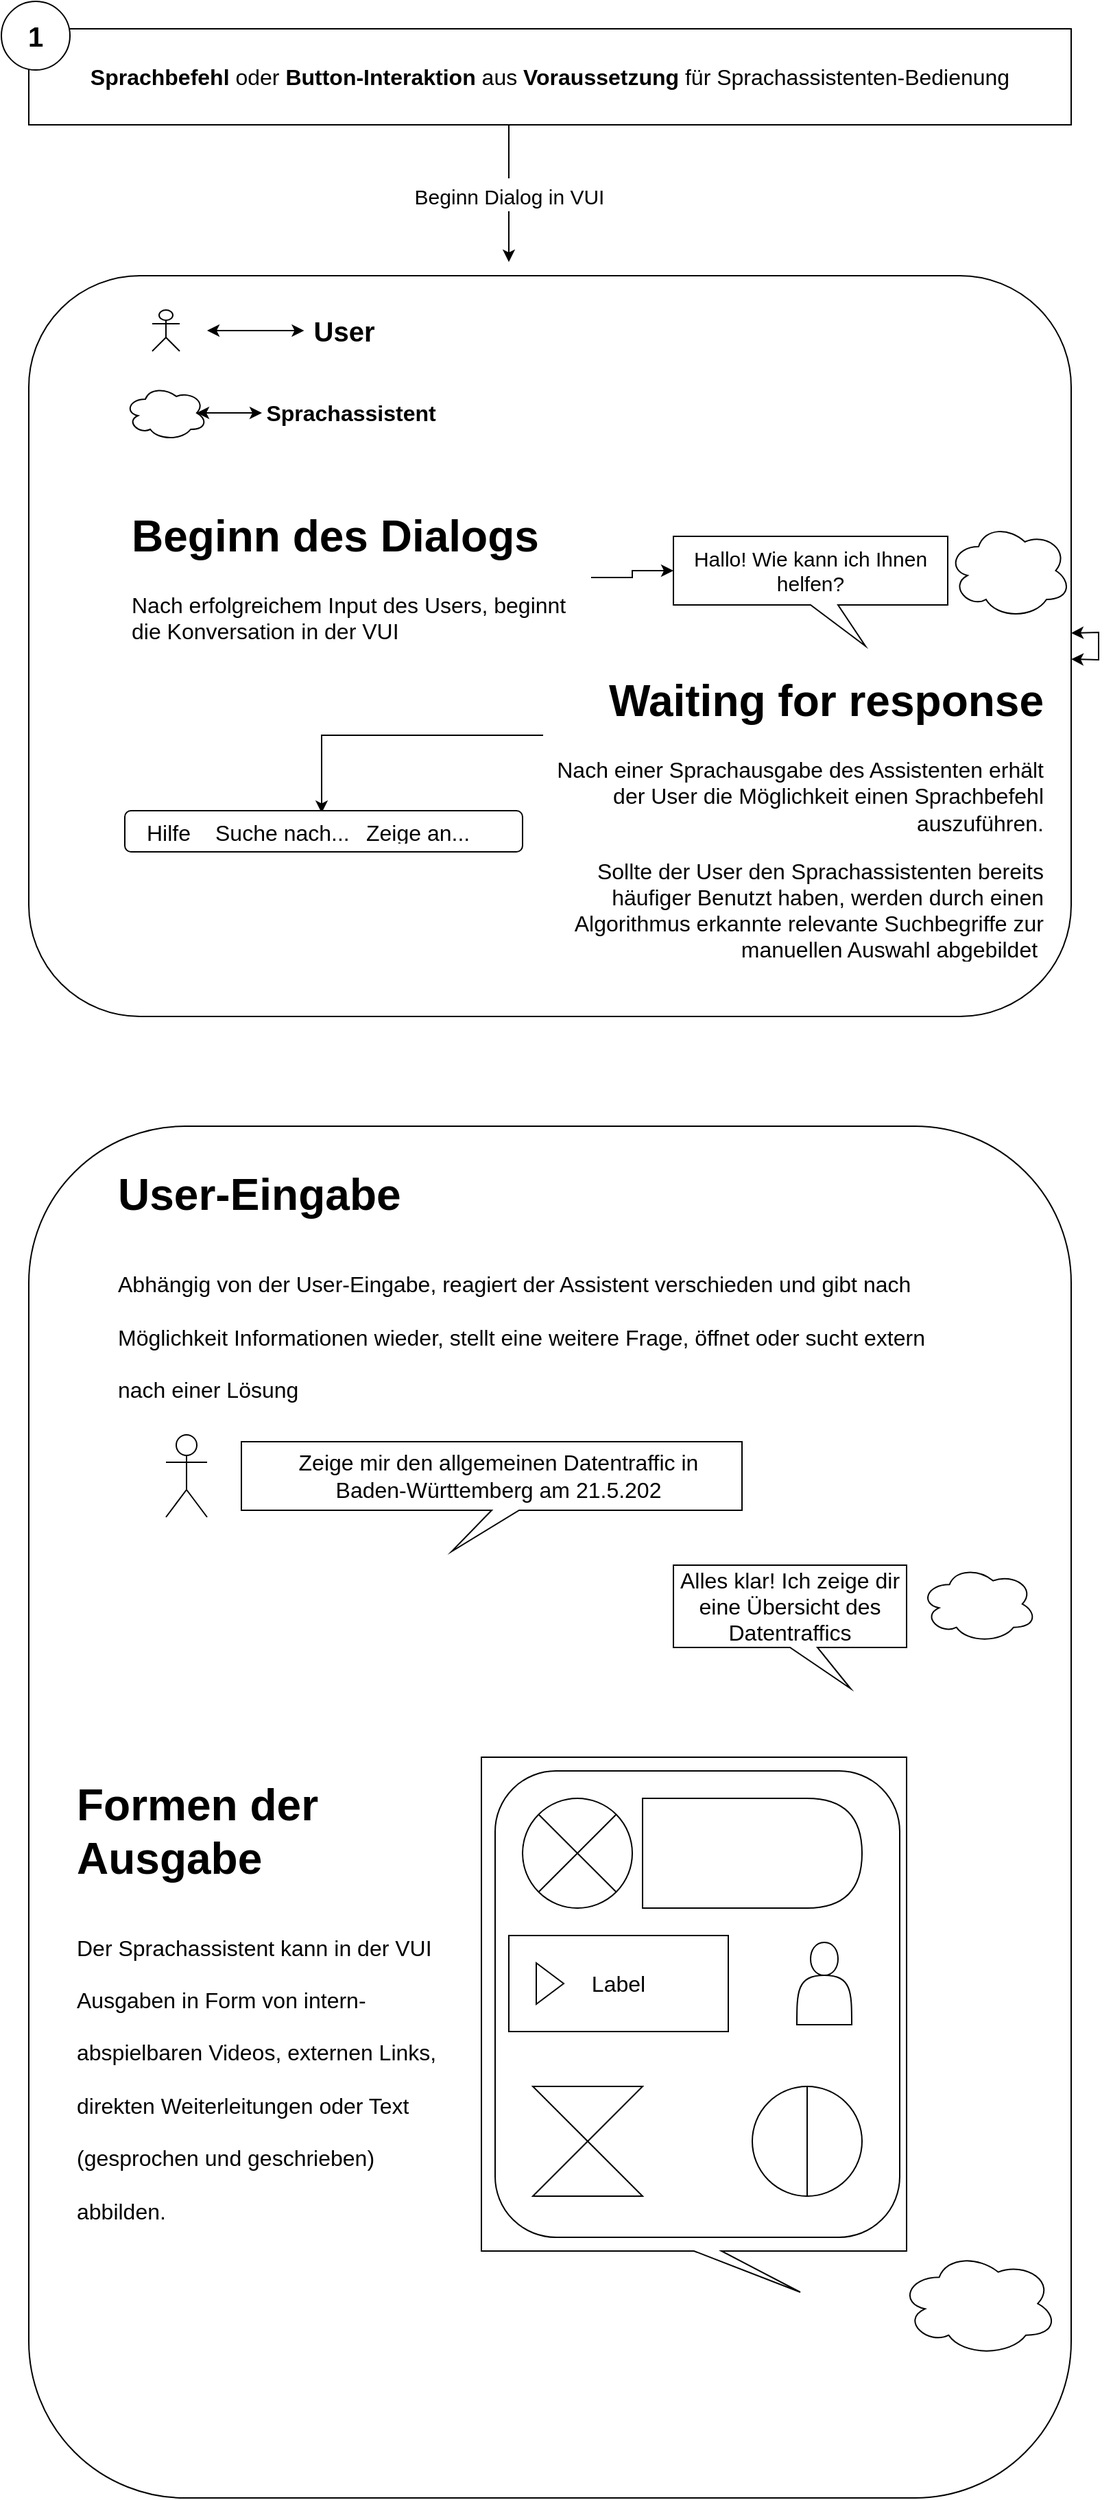 <mxfile version="16.2.4" type="github">
  <diagram id="R2lEEEUBdFMjLlhIrx00" name="Page-1">
    <mxGraphModel dx="1673" dy="896" grid="1" gridSize="10" guides="1" tooltips="1" connect="1" arrows="1" fold="1" page="1" pageScale="1" pageWidth="850" pageHeight="1100" math="0" shadow="0" extFonts="Permanent Marker^https://fonts.googleapis.com/css?family=Permanent+Marker">
      <root>
        <mxCell id="0" />
        <mxCell id="1" parent="0" />
        <mxCell id="6VlTdnsmXAr3qn32kdae-2" value="&lt;font style=&quot;font-size: 16px&quot;&gt;&lt;b&gt;Sprachbefehl&lt;/b&gt; oder &lt;b&gt;Button-Interaktion&lt;/b&gt; aus &lt;b&gt;Voraussetzung &lt;/b&gt;für Sprachassistenten-Bedienung&lt;/font&gt;" style="rounded=0;whiteSpace=wrap;html=1;" vertex="1" parent="1">
          <mxGeometry x="50" y="90" width="760" height="70" as="geometry" />
        </mxCell>
        <mxCell id="6VlTdnsmXAr3qn32kdae-3" value="&lt;b&gt;&lt;font style=&quot;font-size: 20px&quot;&gt;1&lt;/font&gt;&lt;/b&gt;" style="ellipse;whiteSpace=wrap;html=1;aspect=fixed;" vertex="1" parent="1">
          <mxGeometry x="30" y="70" width="50" height="50" as="geometry" />
        </mxCell>
        <mxCell id="6VlTdnsmXAr3qn32kdae-6" value="" style="endArrow=classic;html=1;rounded=0;fontSize=20;" edge="1" parent="1">
          <mxGeometry relative="1" as="geometry">
            <mxPoint x="400" y="160" as="sourcePoint" />
            <mxPoint x="400" y="260" as="targetPoint" />
          </mxGeometry>
        </mxCell>
        <mxCell id="6VlTdnsmXAr3qn32kdae-7" value="&lt;font style=&quot;font-size: 15px&quot;&gt;Beginn Dialog in VUI&lt;/font&gt;" style="edgeLabel;resizable=0;html=1;align=center;verticalAlign=middle;fontSize=20;" connectable="0" vertex="1" parent="6VlTdnsmXAr3qn32kdae-6">
          <mxGeometry relative="1" as="geometry" />
        </mxCell>
        <mxCell id="6VlTdnsmXAr3qn32kdae-9" value="" style="rounded=1;whiteSpace=wrap;html=1;fontSize=15;" vertex="1" parent="1">
          <mxGeometry x="50" y="270" width="760" height="540" as="geometry" />
        </mxCell>
        <mxCell id="6VlTdnsmXAr3qn32kdae-8" value="Hallo! Wie kann ich Ihnen helfen?" style="shape=callout;whiteSpace=wrap;html=1;perimeter=calloutPerimeter;fontSize=15;position2=0.7;" vertex="1" parent="1">
          <mxGeometry x="520" y="460" width="200" height="80" as="geometry" />
        </mxCell>
        <mxCell id="6VlTdnsmXAr3qn32kdae-13" value="&lt;font style=&quot;font-size: 20px&quot;&gt;&lt;b&gt;User&lt;/b&gt;&lt;/font&gt;" style="text;html=1;strokeColor=none;fillColor=none;align=center;verticalAlign=middle;whiteSpace=wrap;rounded=0;fontSize=15;" vertex="1" parent="1">
          <mxGeometry x="250" y="295" width="60" height="30" as="geometry" />
        </mxCell>
        <mxCell id="6VlTdnsmXAr3qn32kdae-15" value="" style="shape=umlActor;verticalLabelPosition=bottom;verticalAlign=top;html=1;outlineConnect=0;fontSize=20;" vertex="1" parent="1">
          <mxGeometry x="140" y="295" width="20" height="30" as="geometry" />
        </mxCell>
        <mxCell id="6VlTdnsmXAr3qn32kdae-17" value="" style="ellipse;shape=cloud;whiteSpace=wrap;html=1;fontSize=20;" vertex="1" parent="1">
          <mxGeometry x="120" y="350" width="60" height="40" as="geometry" />
        </mxCell>
        <mxCell id="6VlTdnsmXAr3qn32kdae-18" value="&lt;b&gt;&lt;font style=&quot;font-size: 16px&quot;&gt;Sprachassistent&lt;/font&gt;&lt;/b&gt;" style="text;html=1;strokeColor=none;fillColor=none;align=center;verticalAlign=middle;whiteSpace=wrap;rounded=0;fontSize=15;" vertex="1" parent="1">
          <mxGeometry x="260" y="353.75" width="50" height="32.5" as="geometry" />
        </mxCell>
        <mxCell id="6VlTdnsmXAr3qn32kdae-24" value="" style="endArrow=classic;startArrow=classic;html=1;rounded=0;fontSize=16;" edge="1" parent="1" source="6VlTdnsmXAr3qn32kdae-9" target="6VlTdnsmXAr3qn32kdae-9">
          <mxGeometry width="50" height="50" relative="1" as="geometry">
            <mxPoint x="190" y="340" as="sourcePoint" />
            <mxPoint x="240" y="290" as="targetPoint" />
          </mxGeometry>
        </mxCell>
        <mxCell id="6VlTdnsmXAr3qn32kdae-26" value="" style="endArrow=classic;startArrow=classic;html=1;rounded=0;fontSize=16;" edge="1" parent="1">
          <mxGeometry width="50" height="50" relative="1" as="geometry">
            <mxPoint x="180" y="310" as="sourcePoint" />
            <mxPoint x="250.711" y="310" as="targetPoint" />
          </mxGeometry>
        </mxCell>
        <mxCell id="6VlTdnsmXAr3qn32kdae-28" value="" style="endArrow=classic;startArrow=classic;html=1;rounded=0;fontSize=16;exitX=0.875;exitY=0.5;exitDx=0;exitDy=0;exitPerimeter=0;" edge="1" parent="1" source="6VlTdnsmXAr3qn32kdae-17">
          <mxGeometry width="50" height="50" relative="1" as="geometry">
            <mxPoint x="170" y="420" as="sourcePoint" />
            <mxPoint x="220" y="370" as="targetPoint" />
          </mxGeometry>
        </mxCell>
        <mxCell id="6VlTdnsmXAr3qn32kdae-38" style="edgeStyle=orthogonalEdgeStyle;rounded=0;orthogonalLoop=1;jettySize=auto;html=1;exitX=1;exitY=0.5;exitDx=0;exitDy=0;entryX=0;entryY=0;entryDx=0;entryDy=25;entryPerimeter=0;fontSize=16;" edge="1" parent="1" source="6VlTdnsmXAr3qn32kdae-29" target="6VlTdnsmXAr3qn32kdae-8">
          <mxGeometry relative="1" as="geometry" />
        </mxCell>
        <mxCell id="6VlTdnsmXAr3qn32kdae-29" value="&lt;h1&gt;Beginn des Dialogs&lt;/h1&gt;&lt;div&gt;Nach erfolgreichem Input des Users, beginnt die Konversation in der VUI&lt;/div&gt;" style="text;html=1;strokeColor=none;fillColor=none;spacing=5;spacingTop=-20;whiteSpace=wrap;overflow=hidden;rounded=0;fontSize=16;" vertex="1" parent="1">
          <mxGeometry x="120" y="430" width="340" height="120" as="geometry" />
        </mxCell>
        <mxCell id="6VlTdnsmXAr3qn32kdae-30" value="" style="ellipse;shape=cloud;whiteSpace=wrap;html=1;fontSize=16;" vertex="1" parent="1">
          <mxGeometry x="720" y="450" width="90" height="70" as="geometry" />
        </mxCell>
        <mxCell id="6VlTdnsmXAr3qn32kdae-39" style="edgeStyle=orthogonalEdgeStyle;rounded=0;orthogonalLoop=1;jettySize=auto;html=1;exitX=0;exitY=0.25;exitDx=0;exitDy=0;entryX=0.696;entryY=-0.168;entryDx=0;entryDy=0;entryPerimeter=0;fontSize=16;" edge="1" parent="1" source="6VlTdnsmXAr3qn32kdae-31" target="6VlTdnsmXAr3qn32kdae-35">
          <mxGeometry relative="1" as="geometry">
            <Array as="points">
              <mxPoint x="264" y="605" />
            </Array>
          </mxGeometry>
        </mxCell>
        <mxCell id="6VlTdnsmXAr3qn32kdae-31" value="&lt;h1&gt;Waiting for response&lt;/h1&gt;&lt;p&gt;Nach einer Sprachausgabe des Assistenten erhält der User die Möglichkeit einen Sprachbefehl auszuführen.&lt;/p&gt;&lt;p&gt;Sollte der User den Sprachassistenten bereits häufiger Benutzt haben, werden durch einen Algorithmus erkannte relevante Suchbegriffe zur manuellen Auswahl abgebildet&amp;nbsp;&lt;/p&gt;" style="text;html=1;strokeColor=none;fillColor=none;spacing=5;spacingTop=-20;whiteSpace=wrap;overflow=hidden;rounded=0;fontSize=16;align=right;" vertex="1" parent="1">
          <mxGeometry x="425" y="550" width="370" height="220" as="geometry" />
        </mxCell>
        <mxCell id="6VlTdnsmXAr3qn32kdae-33" value="" style="rounded=1;whiteSpace=wrap;html=1;fontSize=16;" vertex="1" parent="1">
          <mxGeometry x="120" y="660" width="290" height="30" as="geometry" />
        </mxCell>
        <mxCell id="6VlTdnsmXAr3qn32kdae-34" value="Hilfe" style="text;strokeColor=none;fillColor=none;align=left;verticalAlign=middle;spacingLeft=4;spacingRight=4;overflow=hidden;points=[[0,0.5],[1,0.5]];portConstraint=eastwest;rotatable=0;fontSize=16;" vertex="1" parent="1">
          <mxGeometry x="130" y="665" width="80" height="20" as="geometry" />
        </mxCell>
        <mxCell id="6VlTdnsmXAr3qn32kdae-35" value="Suche nach..." style="text;strokeColor=none;fillColor=none;align=left;verticalAlign=middle;spacingLeft=4;spacingRight=4;overflow=hidden;points=[[0,0.5],[1,0.5]];portConstraint=eastwest;rotatable=0;fontSize=16;" vertex="1" parent="1">
          <mxGeometry x="180" y="665" width="120" height="20" as="geometry" />
        </mxCell>
        <mxCell id="6VlTdnsmXAr3qn32kdae-36" value="Zeige an..." style="text;strokeColor=none;fillColor=none;align=left;verticalAlign=middle;spacingLeft=4;spacingRight=4;overflow=hidden;points=[[0,0.5],[1,0.5]];portConstraint=eastwest;rotatable=0;fontSize=16;" vertex="1" parent="1">
          <mxGeometry x="290" y="665" width="120" height="20" as="geometry" />
        </mxCell>
        <mxCell id="6VlTdnsmXAr3qn32kdae-42" value="" style="rounded=1;whiteSpace=wrap;html=1;fontSize=16;" vertex="1" parent="1">
          <mxGeometry x="50" y="890" width="760" height="1000" as="geometry" />
        </mxCell>
        <mxCell id="6VlTdnsmXAr3qn32kdae-43" value="&lt;h1&gt;&lt;span&gt;User-Eingabe&lt;/span&gt;&lt;/h1&gt;&lt;h1&gt;&lt;span style=&quot;font-size: 16px ; font-weight: 400&quot;&gt;Abhängig von der User-Eingabe, reagiert der Assistent verschieden und gibt nach Möglichkeit Informationen wieder, stellt eine weitere Frage, öffnet oder sucht extern nach einer Lösung&lt;/span&gt;&lt;/h1&gt;" style="text;html=1;strokeColor=none;fillColor=none;spacing=5;spacingTop=-20;whiteSpace=wrap;overflow=hidden;rounded=0;fontSize=16;" vertex="1" parent="1">
          <mxGeometry x="110" y="910" width="610" height="220" as="geometry" />
        </mxCell>
        <mxCell id="6VlTdnsmXAr3qn32kdae-49" value="" style="shape=umlActor;verticalLabelPosition=bottom;verticalAlign=top;html=1;outlineConnect=0;fontSize=16;" vertex="1" parent="1">
          <mxGeometry x="150" y="1115" width="30" height="60" as="geometry" />
        </mxCell>
        <mxCell id="6VlTdnsmXAr3qn32kdae-52" value="" style="shape=callout;whiteSpace=wrap;html=1;perimeter=calloutPerimeter;fontSize=16;position2=0.42;" vertex="1" parent="1">
          <mxGeometry x="205" y="1120" width="365" height="80" as="geometry" />
        </mxCell>
        <mxCell id="6VlTdnsmXAr3qn32kdae-54" value="Zeige mir den allgemeinen Datentraffic in Baden-Württemberg am 21.5.202" style="text;html=1;strokeColor=none;fillColor=none;align=center;verticalAlign=middle;whiteSpace=wrap;rounded=0;fontSize=16;" vertex="1" parent="1">
          <mxGeometry x="235" y="1130" width="315" height="30" as="geometry" />
        </mxCell>
        <mxCell id="6VlTdnsmXAr3qn32kdae-55" value="" style="ellipse;shape=cloud;whiteSpace=wrap;html=1;fontSize=16;" vertex="1" parent="1">
          <mxGeometry x="700" y="1210" width="85" height="56.67" as="geometry" />
        </mxCell>
        <mxCell id="6VlTdnsmXAr3qn32kdae-56" value="" style="shape=callout;whiteSpace=wrap;html=1;perimeter=calloutPerimeter;fontSize=16;position2=0.76;" vertex="1" parent="1">
          <mxGeometry x="520" y="1210" width="170" height="90" as="geometry" />
        </mxCell>
        <mxCell id="6VlTdnsmXAr3qn32kdae-57" value="Alles klar! Ich zeige dir eine Übersicht des Datentraffics" style="text;html=1;strokeColor=none;fillColor=none;align=center;verticalAlign=middle;whiteSpace=wrap;rounded=0;fontSize=16;" vertex="1" parent="1">
          <mxGeometry x="511.25" y="1225" width="187.5" height="30" as="geometry" />
        </mxCell>
        <mxCell id="6VlTdnsmXAr3qn32kdae-58" value="" style="ellipse;shape=cloud;whiteSpace=wrap;html=1;fontSize=16;" vertex="1" parent="1">
          <mxGeometry x="685" y="1710" width="115.01" height="76.67" as="geometry" />
        </mxCell>
        <mxCell id="6VlTdnsmXAr3qn32kdae-59" value="" style="shape=callout;whiteSpace=wrap;html=1;perimeter=calloutPerimeter;fontSize=16;position2=0.75;" vertex="1" parent="1">
          <mxGeometry x="380" y="1350" width="310" height="390" as="geometry" />
        </mxCell>
        <mxCell id="6VlTdnsmXAr3qn32kdae-60" value="" style="rounded=1;whiteSpace=wrap;html=1;fontSize=16;" vertex="1" parent="1">
          <mxGeometry x="390" y="1360" width="295" height="340" as="geometry" />
        </mxCell>
        <mxCell id="6VlTdnsmXAr3qn32kdae-61" value="" style="shape=sumEllipse;perimeter=ellipsePerimeter;whiteSpace=wrap;html=1;backgroundOutline=1;fontSize=16;" vertex="1" parent="1">
          <mxGeometry x="410" y="1380" width="80" height="80" as="geometry" />
        </mxCell>
        <mxCell id="6VlTdnsmXAr3qn32kdae-62" value="" style="shape=delay;whiteSpace=wrap;html=1;fontSize=16;" vertex="1" parent="1">
          <mxGeometry x="497.5" y="1380" width="160" height="80" as="geometry" />
        </mxCell>
        <mxCell id="6VlTdnsmXAr3qn32kdae-63" value="Label" style="html=1;whiteSpace=wrap;container=1;recursiveResize=0;collapsible=0;fontSize=16;" vertex="1" parent="1">
          <mxGeometry x="400" y="1480" width="160" height="70" as="geometry" />
        </mxCell>
        <mxCell id="6VlTdnsmXAr3qn32kdae-64" value="" style="triangle;html=1;whiteSpace=wrap;fontSize=16;" vertex="1" parent="6VlTdnsmXAr3qn32kdae-63">
          <mxGeometry x="20" y="20" width="20" height="30" as="geometry" />
        </mxCell>
        <mxCell id="6VlTdnsmXAr3qn32kdae-71" value="" style="shape=actor;whiteSpace=wrap;html=1;fontSize=16;" vertex="1" parent="1">
          <mxGeometry x="610" y="1485" width="40" height="60" as="geometry" />
        </mxCell>
        <mxCell id="6VlTdnsmXAr3qn32kdae-72" value="" style="shape=collate;whiteSpace=wrap;html=1;fontSize=16;" vertex="1" parent="1">
          <mxGeometry x="417.5" y="1590" width="80" height="80" as="geometry" />
        </mxCell>
        <mxCell id="6VlTdnsmXAr3qn32kdae-73" value="" style="shape=lineEllipse;line=vertical;perimeter=ellipsePerimeter;whiteSpace=wrap;html=1;backgroundOutline=1;fontSize=16;" vertex="1" parent="1">
          <mxGeometry x="577.5" y="1590" width="80" height="80" as="geometry" />
        </mxCell>
        <mxCell id="6VlTdnsmXAr3qn32kdae-74" value="&lt;h1&gt;&lt;span&gt;Formen der Ausgabe&lt;/span&gt;&lt;/h1&gt;&lt;h1&gt;&lt;span style=&quot;font-size: 16px ; font-weight: 400&quot;&gt;Der Sprachassistent kann in der VUI Ausgaben in Form von intern-abspielbaren Videos, externen Links, direkten Weiterleitungen oder Text (gesprochen und geschrieben) abbilden.&lt;/span&gt;&lt;/h1&gt;" style="text;html=1;strokeColor=none;fillColor=none;spacing=5;spacingTop=-20;whiteSpace=wrap;overflow=hidden;rounded=0;fontSize=16;" vertex="1" parent="1">
          <mxGeometry x="80" y="1355" width="280" height="350" as="geometry" />
        </mxCell>
      </root>
    </mxGraphModel>
  </diagram>
</mxfile>
